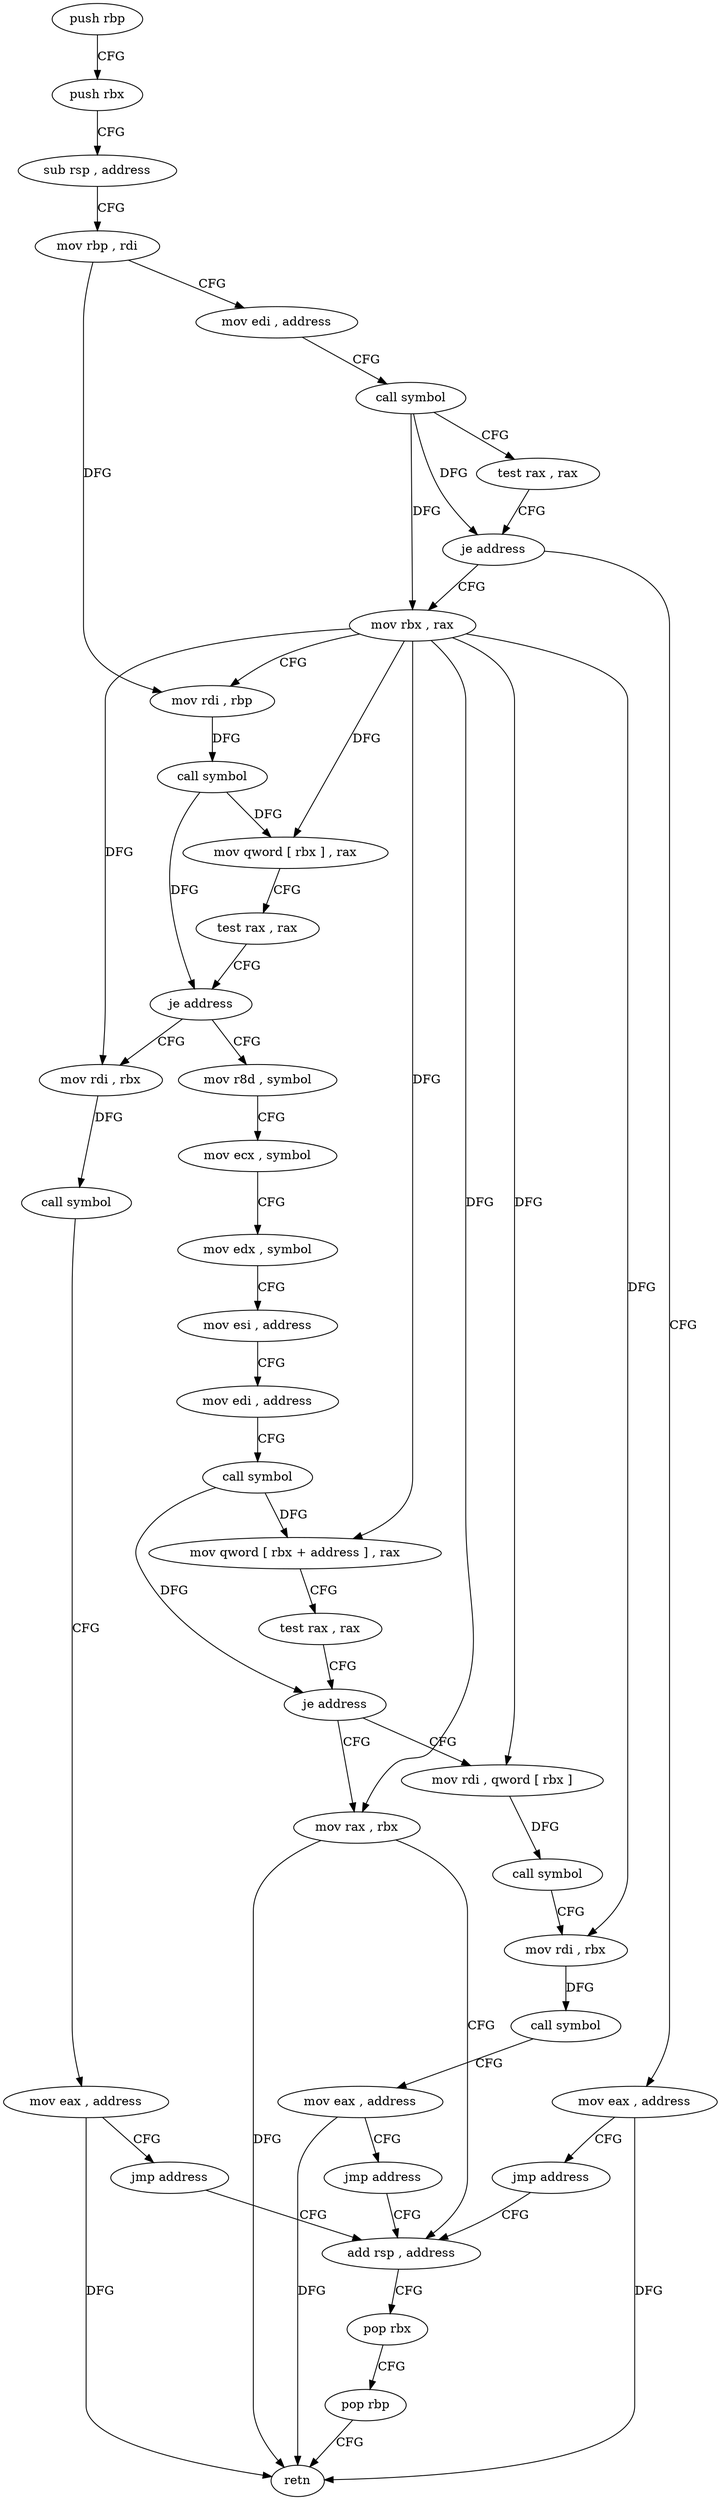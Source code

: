 digraph "func" {
"4233328" [label = "push rbp" ]
"4233329" [label = "push rbx" ]
"4233330" [label = "sub rsp , address" ]
"4233334" [label = "mov rbp , rdi" ]
"4233337" [label = "mov edi , address" ]
"4233342" [label = "call symbol" ]
"4233347" [label = "test rax , rax" ]
"4233350" [label = "je address" ]
"4233459" [label = "mov eax , address" ]
"4233352" [label = "mov rbx , rax" ]
"4233464" [label = "jmp address" ]
"4233414" [label = "add rsp , address" ]
"4233355" [label = "mov rdi , rbp" ]
"4233358" [label = "call symbol" ]
"4233363" [label = "mov qword [ rbx ] , rax" ]
"4233366" [label = "test rax , rax" ]
"4233369" [label = "je address" ]
"4233444" [label = "mov rdi , rbx" ]
"4233371" [label = "mov r8d , symbol" ]
"4233418" [label = "pop rbx" ]
"4233419" [label = "pop rbp" ]
"4233420" [label = "retn" ]
"4233447" [label = "call symbol" ]
"4233452" [label = "mov eax , address" ]
"4233457" [label = "jmp address" ]
"4233377" [label = "mov ecx , symbol" ]
"4233382" [label = "mov edx , symbol" ]
"4233387" [label = "mov esi , address" ]
"4233392" [label = "mov edi , address" ]
"4233397" [label = "call symbol" ]
"4233402" [label = "mov qword [ rbx + address ] , rax" ]
"4233406" [label = "test rax , rax" ]
"4233409" [label = "je address" ]
"4233421" [label = "mov rdi , qword [ rbx ]" ]
"4233411" [label = "mov rax , rbx" ]
"4233424" [label = "call symbol" ]
"4233429" [label = "mov rdi , rbx" ]
"4233432" [label = "call symbol" ]
"4233437" [label = "mov eax , address" ]
"4233442" [label = "jmp address" ]
"4233328" -> "4233329" [ label = "CFG" ]
"4233329" -> "4233330" [ label = "CFG" ]
"4233330" -> "4233334" [ label = "CFG" ]
"4233334" -> "4233337" [ label = "CFG" ]
"4233334" -> "4233355" [ label = "DFG" ]
"4233337" -> "4233342" [ label = "CFG" ]
"4233342" -> "4233347" [ label = "CFG" ]
"4233342" -> "4233350" [ label = "DFG" ]
"4233342" -> "4233352" [ label = "DFG" ]
"4233347" -> "4233350" [ label = "CFG" ]
"4233350" -> "4233459" [ label = "CFG" ]
"4233350" -> "4233352" [ label = "CFG" ]
"4233459" -> "4233464" [ label = "CFG" ]
"4233459" -> "4233420" [ label = "DFG" ]
"4233352" -> "4233355" [ label = "CFG" ]
"4233352" -> "4233363" [ label = "DFG" ]
"4233352" -> "4233444" [ label = "DFG" ]
"4233352" -> "4233402" [ label = "DFG" ]
"4233352" -> "4233421" [ label = "DFG" ]
"4233352" -> "4233429" [ label = "DFG" ]
"4233352" -> "4233411" [ label = "DFG" ]
"4233464" -> "4233414" [ label = "CFG" ]
"4233414" -> "4233418" [ label = "CFG" ]
"4233355" -> "4233358" [ label = "DFG" ]
"4233358" -> "4233363" [ label = "DFG" ]
"4233358" -> "4233369" [ label = "DFG" ]
"4233363" -> "4233366" [ label = "CFG" ]
"4233366" -> "4233369" [ label = "CFG" ]
"4233369" -> "4233444" [ label = "CFG" ]
"4233369" -> "4233371" [ label = "CFG" ]
"4233444" -> "4233447" [ label = "DFG" ]
"4233371" -> "4233377" [ label = "CFG" ]
"4233418" -> "4233419" [ label = "CFG" ]
"4233419" -> "4233420" [ label = "CFG" ]
"4233447" -> "4233452" [ label = "CFG" ]
"4233452" -> "4233457" [ label = "CFG" ]
"4233452" -> "4233420" [ label = "DFG" ]
"4233457" -> "4233414" [ label = "CFG" ]
"4233377" -> "4233382" [ label = "CFG" ]
"4233382" -> "4233387" [ label = "CFG" ]
"4233387" -> "4233392" [ label = "CFG" ]
"4233392" -> "4233397" [ label = "CFG" ]
"4233397" -> "4233402" [ label = "DFG" ]
"4233397" -> "4233409" [ label = "DFG" ]
"4233402" -> "4233406" [ label = "CFG" ]
"4233406" -> "4233409" [ label = "CFG" ]
"4233409" -> "4233421" [ label = "CFG" ]
"4233409" -> "4233411" [ label = "CFG" ]
"4233421" -> "4233424" [ label = "DFG" ]
"4233411" -> "4233414" [ label = "CFG" ]
"4233411" -> "4233420" [ label = "DFG" ]
"4233424" -> "4233429" [ label = "CFG" ]
"4233429" -> "4233432" [ label = "DFG" ]
"4233432" -> "4233437" [ label = "CFG" ]
"4233437" -> "4233442" [ label = "CFG" ]
"4233437" -> "4233420" [ label = "DFG" ]
"4233442" -> "4233414" [ label = "CFG" ]
}
